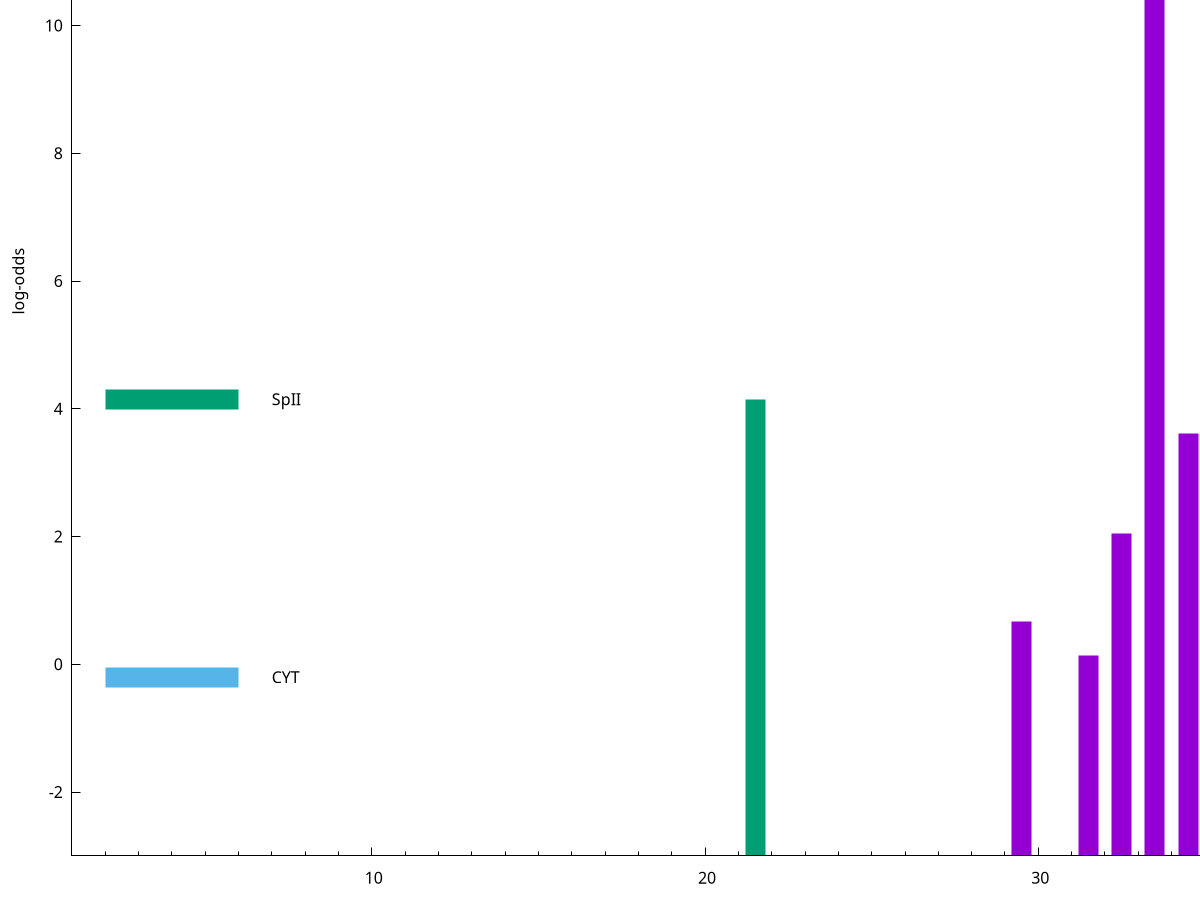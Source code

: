 set title "LipoP predictions for SRR5666568.gff"
set size 2., 1.4
set xrange [1:70] 
set mxtics 10
set yrange [-3:15]
set y2range [0:18]
set ylabel "log-odds"
set term postscript eps color solid "Helvetica" 30
set output "SRR5666568.gff10.eps"
set arrow from 2,11.8467 to 6,11.8467 nohead lt 1 lw 20
set label "SpI" at 7,11.8467
set arrow from 2,4.14864 to 6,4.14864 nohead lt 2 lw 20
set label "SpII" at 7,4.14864
set arrow from 2,-0.200913 to 6,-0.200913 nohead lt 3 lw 20
set label "CYT" at 7,-0.200913
set arrow from 2,11.8467 to 6,11.8467 nohead lt 1 lw 20
set label "SpI" at 7,11.8467
# NOTE: The scores below are the log-odds scores with the threshold
# NOTE: subtracted (a hack to make gnuplot make the histogram all
# NOTE: look nice).
plot "-" axes x1y2 title "" with impulses lt 2 lw 20, "-" axes x1y2 title "" with impulses lt 1 lw 20
21.500000 7.148640
e
33.500000 14.839100
34.500000 6.615430
32.500000 5.046910
29.500000 3.664931
31.500000 3.134077
36.500000 0.623010
e
exit
